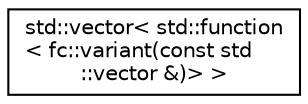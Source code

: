 digraph "Graphical Class Hierarchy"
{
  edge [fontname="Helvetica",fontsize="10",labelfontname="Helvetica",labelfontsize="10"];
  node [fontname="Helvetica",fontsize="10",shape=record];
  rankdir="LR";
  Node0 [label="std::vector\< std::function\l\< fc::variant(const std\l::vector &)\> \>",height=0.2,width=0.4,color="black", fillcolor="white", style="filled",URL="$classstd_1_1vector.html"];
}
